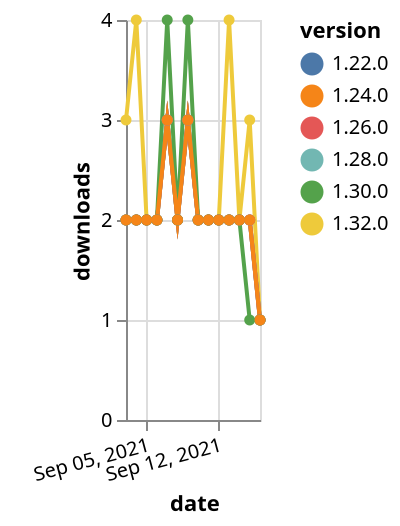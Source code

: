 {"$schema": "https://vega.github.io/schema/vega-lite/v5.json", "description": "A simple bar chart with embedded data.", "data": {"values": [{"date": "2021-09-03", "total": 228, "delta": 3, "version": "1.32.0"}, {"date": "2021-09-04", "total": 232, "delta": 4, "version": "1.32.0"}, {"date": "2021-09-05", "total": 234, "delta": 2, "version": "1.32.0"}, {"date": "2021-09-06", "total": 236, "delta": 2, "version": "1.32.0"}, {"date": "2021-09-07", "total": 239, "delta": 3, "version": "1.32.0"}, {"date": "2021-09-08", "total": 241, "delta": 2, "version": "1.32.0"}, {"date": "2021-09-09", "total": 244, "delta": 3, "version": "1.32.0"}, {"date": "2021-09-10", "total": 246, "delta": 2, "version": "1.32.0"}, {"date": "2021-09-11", "total": 248, "delta": 2, "version": "1.32.0"}, {"date": "2021-09-12", "total": 250, "delta": 2, "version": "1.32.0"}, {"date": "2021-09-13", "total": 254, "delta": 4, "version": "1.32.0"}, {"date": "2021-09-14", "total": 256, "delta": 2, "version": "1.32.0"}, {"date": "2021-09-15", "total": 259, "delta": 3, "version": "1.32.0"}, {"date": "2021-09-16", "total": 260, "delta": 1, "version": "1.32.0"}, {"date": "2021-09-03", "total": 2086, "delta": 2, "version": "1.22.0"}, {"date": "2021-09-04", "total": 2088, "delta": 2, "version": "1.22.0"}, {"date": "2021-09-05", "total": 2090, "delta": 2, "version": "1.22.0"}, {"date": "2021-09-06", "total": 2092, "delta": 2, "version": "1.22.0"}, {"date": "2021-09-07", "total": 2095, "delta": 3, "version": "1.22.0"}, {"date": "2021-09-08", "total": 2097, "delta": 2, "version": "1.22.0"}, {"date": "2021-09-09", "total": 2100, "delta": 3, "version": "1.22.0"}, {"date": "2021-09-10", "total": 2102, "delta": 2, "version": "1.22.0"}, {"date": "2021-09-11", "total": 2104, "delta": 2, "version": "1.22.0"}, {"date": "2021-09-12", "total": 2106, "delta": 2, "version": "1.22.0"}, {"date": "2021-09-13", "total": 2108, "delta": 2, "version": "1.22.0"}, {"date": "2021-09-14", "total": 2110, "delta": 2, "version": "1.22.0"}, {"date": "2021-09-15", "total": 2112, "delta": 2, "version": "1.22.0"}, {"date": "2021-09-16", "total": 2113, "delta": 1, "version": "1.22.0"}, {"date": "2021-09-03", "total": 1022, "delta": 2, "version": "1.28.0"}, {"date": "2021-09-04", "total": 1024, "delta": 2, "version": "1.28.0"}, {"date": "2021-09-05", "total": 1026, "delta": 2, "version": "1.28.0"}, {"date": "2021-09-06", "total": 1028, "delta": 2, "version": "1.28.0"}, {"date": "2021-09-07", "total": 1031, "delta": 3, "version": "1.28.0"}, {"date": "2021-09-08", "total": 1033, "delta": 2, "version": "1.28.0"}, {"date": "2021-09-09", "total": 1036, "delta": 3, "version": "1.28.0"}, {"date": "2021-09-10", "total": 1038, "delta": 2, "version": "1.28.0"}, {"date": "2021-09-11", "total": 1040, "delta": 2, "version": "1.28.0"}, {"date": "2021-09-12", "total": 1042, "delta": 2, "version": "1.28.0"}, {"date": "2021-09-13", "total": 1044, "delta": 2, "version": "1.28.0"}, {"date": "2021-09-14", "total": 1046, "delta": 2, "version": "1.28.0"}, {"date": "2021-09-15", "total": 1048, "delta": 2, "version": "1.28.0"}, {"date": "2021-09-16", "total": 1049, "delta": 1, "version": "1.28.0"}, {"date": "2021-09-03", "total": 1478, "delta": 2, "version": "1.26.0"}, {"date": "2021-09-04", "total": 1480, "delta": 2, "version": "1.26.0"}, {"date": "2021-09-05", "total": 1482, "delta": 2, "version": "1.26.0"}, {"date": "2021-09-06", "total": 1484, "delta": 2, "version": "1.26.0"}, {"date": "2021-09-07", "total": 1487, "delta": 3, "version": "1.26.0"}, {"date": "2021-09-08", "total": 1489, "delta": 2, "version": "1.26.0"}, {"date": "2021-09-09", "total": 1492, "delta": 3, "version": "1.26.0"}, {"date": "2021-09-10", "total": 1494, "delta": 2, "version": "1.26.0"}, {"date": "2021-09-11", "total": 1496, "delta": 2, "version": "1.26.0"}, {"date": "2021-09-12", "total": 1498, "delta": 2, "version": "1.26.0"}, {"date": "2021-09-13", "total": 1500, "delta": 2, "version": "1.26.0"}, {"date": "2021-09-14", "total": 1502, "delta": 2, "version": "1.26.0"}, {"date": "2021-09-15", "total": 1504, "delta": 2, "version": "1.26.0"}, {"date": "2021-09-16", "total": 1505, "delta": 1, "version": "1.26.0"}, {"date": "2021-09-03", "total": 722, "delta": 2, "version": "1.30.0"}, {"date": "2021-09-04", "total": 724, "delta": 2, "version": "1.30.0"}, {"date": "2021-09-05", "total": 726, "delta": 2, "version": "1.30.0"}, {"date": "2021-09-06", "total": 728, "delta": 2, "version": "1.30.0"}, {"date": "2021-09-07", "total": 732, "delta": 4, "version": "1.30.0"}, {"date": "2021-09-08", "total": 734, "delta": 2, "version": "1.30.0"}, {"date": "2021-09-09", "total": 738, "delta": 4, "version": "1.30.0"}, {"date": "2021-09-10", "total": 740, "delta": 2, "version": "1.30.0"}, {"date": "2021-09-11", "total": 742, "delta": 2, "version": "1.30.0"}, {"date": "2021-09-12", "total": 744, "delta": 2, "version": "1.30.0"}, {"date": "2021-09-13", "total": 746, "delta": 2, "version": "1.30.0"}, {"date": "2021-09-14", "total": 748, "delta": 2, "version": "1.30.0"}, {"date": "2021-09-15", "total": 749, "delta": 1, "version": "1.30.0"}, {"date": "2021-09-16", "total": 750, "delta": 1, "version": "1.30.0"}, {"date": "2021-09-03", "total": 1706, "delta": 2, "version": "1.24.0"}, {"date": "2021-09-04", "total": 1708, "delta": 2, "version": "1.24.0"}, {"date": "2021-09-05", "total": 1710, "delta": 2, "version": "1.24.0"}, {"date": "2021-09-06", "total": 1712, "delta": 2, "version": "1.24.0"}, {"date": "2021-09-07", "total": 1715, "delta": 3, "version": "1.24.0"}, {"date": "2021-09-08", "total": 1717, "delta": 2, "version": "1.24.0"}, {"date": "2021-09-09", "total": 1720, "delta": 3, "version": "1.24.0"}, {"date": "2021-09-10", "total": 1722, "delta": 2, "version": "1.24.0"}, {"date": "2021-09-11", "total": 1724, "delta": 2, "version": "1.24.0"}, {"date": "2021-09-12", "total": 1726, "delta": 2, "version": "1.24.0"}, {"date": "2021-09-13", "total": 1728, "delta": 2, "version": "1.24.0"}, {"date": "2021-09-14", "total": 1730, "delta": 2, "version": "1.24.0"}, {"date": "2021-09-15", "total": 1732, "delta": 2, "version": "1.24.0"}, {"date": "2021-09-16", "total": 1733, "delta": 1, "version": "1.24.0"}]}, "width": "container", "mark": {"type": "line", "point": {"filled": true}}, "encoding": {"x": {"field": "date", "type": "temporal", "timeUnit": "yearmonthdate", "title": "date", "axis": {"labelAngle": -15}}, "y": {"field": "delta", "type": "quantitative", "title": "downloads"}, "color": {"field": "version", "type": "nominal"}, "tooltip": {"field": "delta"}}}